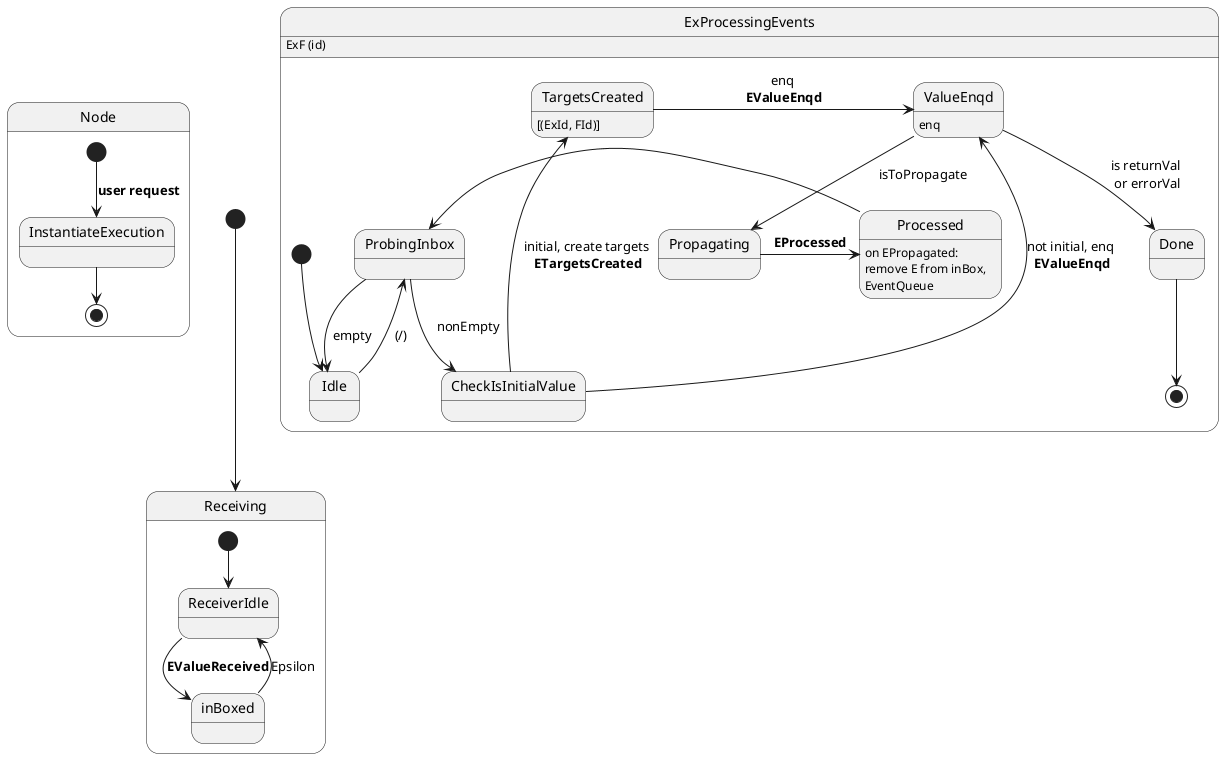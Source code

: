 @startuml
'https://plantuml.com/state-diagram



state Node {
  [*] --> InstantiateExecution : **user request**
  InstantiateExecution --> [*] 
}


[*] --> Receiving
state Receiving {
  [*] --> ReceiverIdle
  ReceiverIdle --> inBoxed : **EValueReceived**
  inBoxed --> ReceiverIdle : Epsilon
}

state ExProcessingEvents {
  [*] --> Idle
  Idle --> ProbingInbox : (/)
  ProbingInbox --> Idle : empty
  ProbingInbox --> CheckIsInitialValue : nonEmpty\n


  TargetsCreated: [(ExId, FId)]

  CheckIsInitialValue --> TargetsCreated: initial, create targets\n ** ETargetsCreated **
  CheckIsInitialValue --> ValueEnqd : not initial, enq \n** EValueEnqd **

  TargetsCreated -> ValueEnqd : enq \n** EValueEnqd **

  ValueEnqd: enq
  ValueEnqd --> Propagating : isToPropagate
  ValueEnqd --> Done : is returnVal\n or errorVal

  Done --> [*]

  Propagating -> Processed : ** EProcessed **

  Processed: on EPropagated:\nremove E from inBox,\nEventQueue
  Processed -> ProbingInbox
}
ExProcessingEvents: ExF (id) 
@enduml